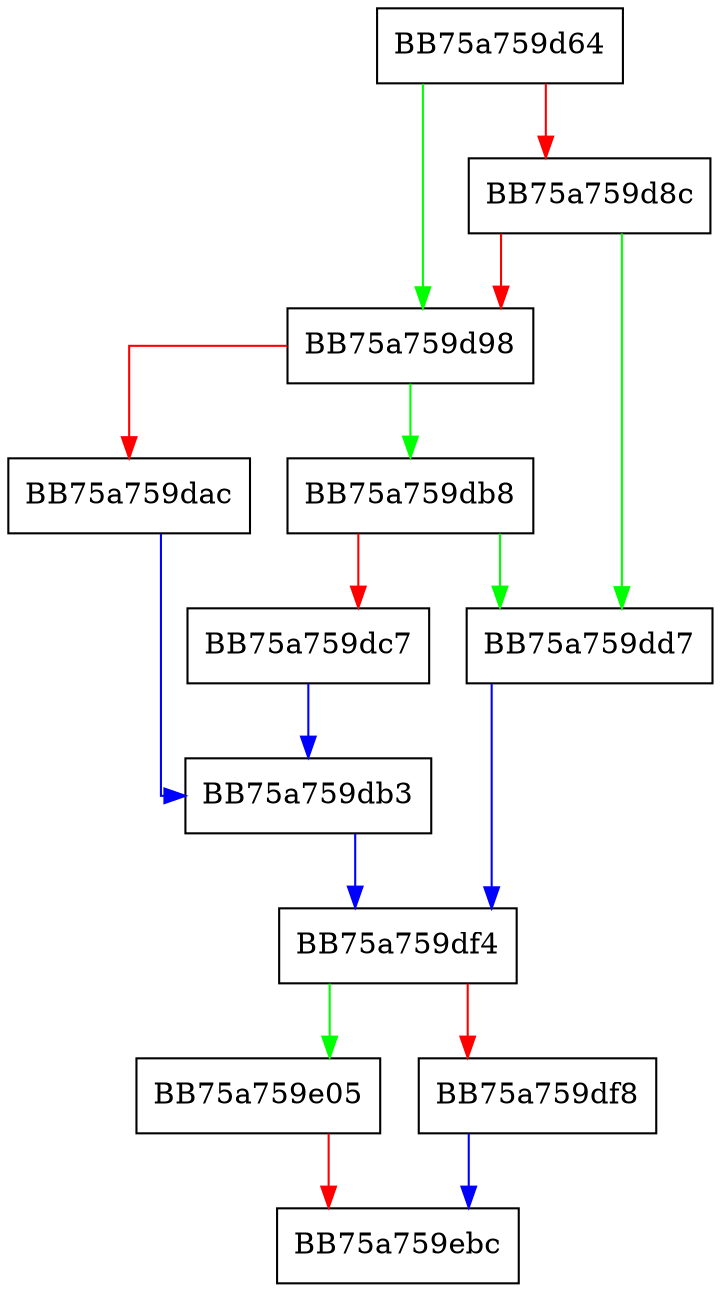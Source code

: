 digraph x86i_tx2 {
  node [shape="box"];
  graph [splines=ortho];
  BB75a759d64 -> BB75a759d98 [color="green"];
  BB75a759d64 -> BB75a759d8c [color="red"];
  BB75a759d8c -> BB75a759dd7 [color="green"];
  BB75a759d8c -> BB75a759d98 [color="red"];
  BB75a759d98 -> BB75a759db8 [color="green"];
  BB75a759d98 -> BB75a759dac [color="red"];
  BB75a759dac -> BB75a759db3 [color="blue"];
  BB75a759db3 -> BB75a759df4 [color="blue"];
  BB75a759db8 -> BB75a759dd7 [color="green"];
  BB75a759db8 -> BB75a759dc7 [color="red"];
  BB75a759dc7 -> BB75a759db3 [color="blue"];
  BB75a759dd7 -> BB75a759df4 [color="blue"];
  BB75a759df4 -> BB75a759e05 [color="green"];
  BB75a759df4 -> BB75a759df8 [color="red"];
  BB75a759df8 -> BB75a759ebc [color="blue"];
  BB75a759e05 -> BB75a759ebc [color="red"];
}